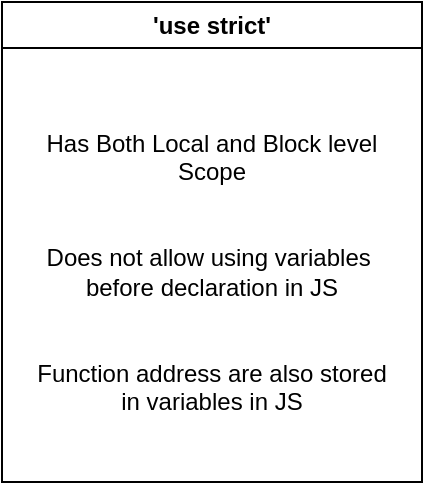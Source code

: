 <mxfile version="24.5.4" type="device">
  <diagram name="Page-1" id="Lypp-X8N_AOSiqNlc-U4">
    <mxGraphModel dx="830" dy="515" grid="1" gridSize="10" guides="1" tooltips="1" connect="1" arrows="1" fold="1" page="1" pageScale="1" pageWidth="827" pageHeight="1169" math="0" shadow="0">
      <root>
        <mxCell id="0" />
        <mxCell id="1" parent="0" />
        <mxCell id="ZTl-rT-uKXl2aRbpSLDz-3" value="&#39;use strict&#39;" style="swimlane;whiteSpace=wrap;html=1;" vertex="1" parent="1">
          <mxGeometry x="190" y="100" width="210" height="240" as="geometry" />
        </mxCell>
        <mxCell id="ZTl-rT-uKXl2aRbpSLDz-4" value="Has Both Local and Block level&lt;div&gt;Scope&lt;/div&gt;&lt;div&gt;&lt;br&gt;&lt;/div&gt;&lt;div&gt;&lt;br&gt;&lt;/div&gt;&lt;div&gt;Does not allow using variables&amp;nbsp;&lt;/div&gt;&lt;div&gt;before declaration in JS&lt;/div&gt;&lt;div&gt;&lt;br&gt;&lt;/div&gt;&lt;div&gt;&lt;br&gt;&lt;/div&gt;&lt;div&gt;Function address are also stored&lt;/div&gt;&lt;div&gt;in variables in JS&lt;/div&gt;" style="text;html=1;align=center;verticalAlign=middle;whiteSpace=wrap;rounded=0;" vertex="1" parent="ZTl-rT-uKXl2aRbpSLDz-3">
          <mxGeometry x="15" y="40" width="180" height="190" as="geometry" />
        </mxCell>
      </root>
    </mxGraphModel>
  </diagram>
</mxfile>
